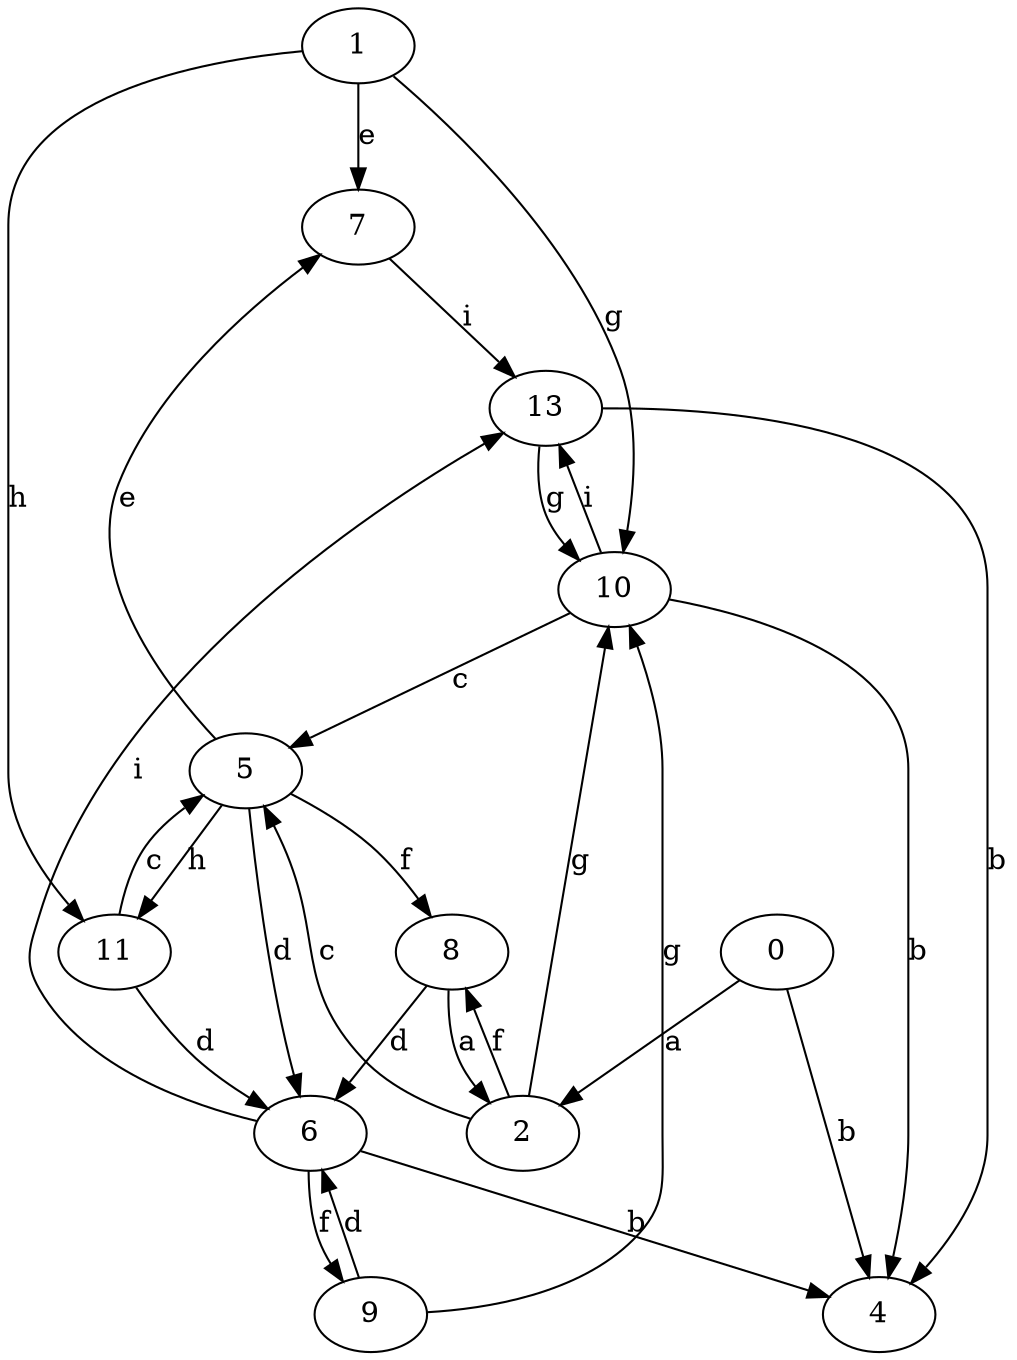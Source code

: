 strict digraph  {
1;
2;
4;
5;
6;
7;
0;
8;
9;
10;
11;
13;
1 -> 7  [label=e];
1 -> 10  [label=g];
1 -> 11  [label=h];
2 -> 5  [label=c];
2 -> 8  [label=f];
2 -> 10  [label=g];
5 -> 6  [label=d];
5 -> 7  [label=e];
5 -> 8  [label=f];
5 -> 11  [label=h];
6 -> 4  [label=b];
6 -> 9  [label=f];
6 -> 13  [label=i];
7 -> 13  [label=i];
0 -> 2  [label=a];
0 -> 4  [label=b];
8 -> 2  [label=a];
8 -> 6  [label=d];
9 -> 6  [label=d];
9 -> 10  [label=g];
10 -> 4  [label=b];
10 -> 5  [label=c];
10 -> 13  [label=i];
11 -> 5  [label=c];
11 -> 6  [label=d];
13 -> 4  [label=b];
13 -> 10  [label=g];
}
